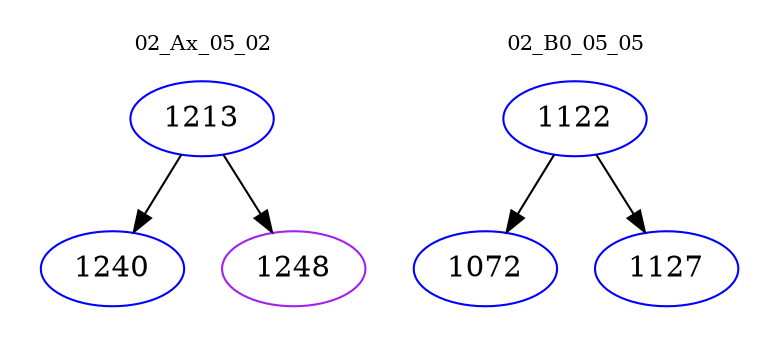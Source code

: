 digraph{
subgraph cluster_0 {
color = white
label = "02_Ax_05_02";
fontsize=10;
T0_1213 [label="1213", color="blue"]
T0_1213 -> T0_1240 [color="black"]
T0_1240 [label="1240", color="blue"]
T0_1213 -> T0_1248 [color="black"]
T0_1248 [label="1248", color="purple"]
}
subgraph cluster_1 {
color = white
label = "02_B0_05_05";
fontsize=10;
T1_1122 [label="1122", color="blue"]
T1_1122 -> T1_1072 [color="black"]
T1_1072 [label="1072", color="blue"]
T1_1122 -> T1_1127 [color="black"]
T1_1127 [label="1127", color="blue"]
}
}
